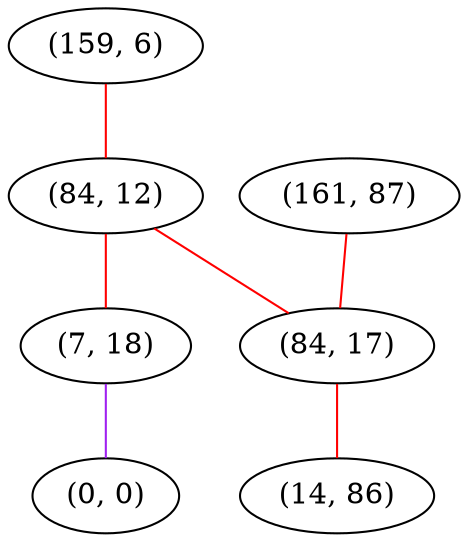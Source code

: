 graph "" {
"(159, 6)";
"(84, 12)";
"(161, 87)";
"(7, 18)";
"(0, 0)";
"(84, 17)";
"(14, 86)";
"(159, 6)" -- "(84, 12)"  [color=red, key=0, weight=1];
"(84, 12)" -- "(84, 17)"  [color=red, key=0, weight=1];
"(84, 12)" -- "(7, 18)"  [color=red, key=0, weight=1];
"(161, 87)" -- "(84, 17)"  [color=red, key=0, weight=1];
"(7, 18)" -- "(0, 0)"  [color=purple, key=0, weight=4];
"(84, 17)" -- "(14, 86)"  [color=red, key=0, weight=1];
}
